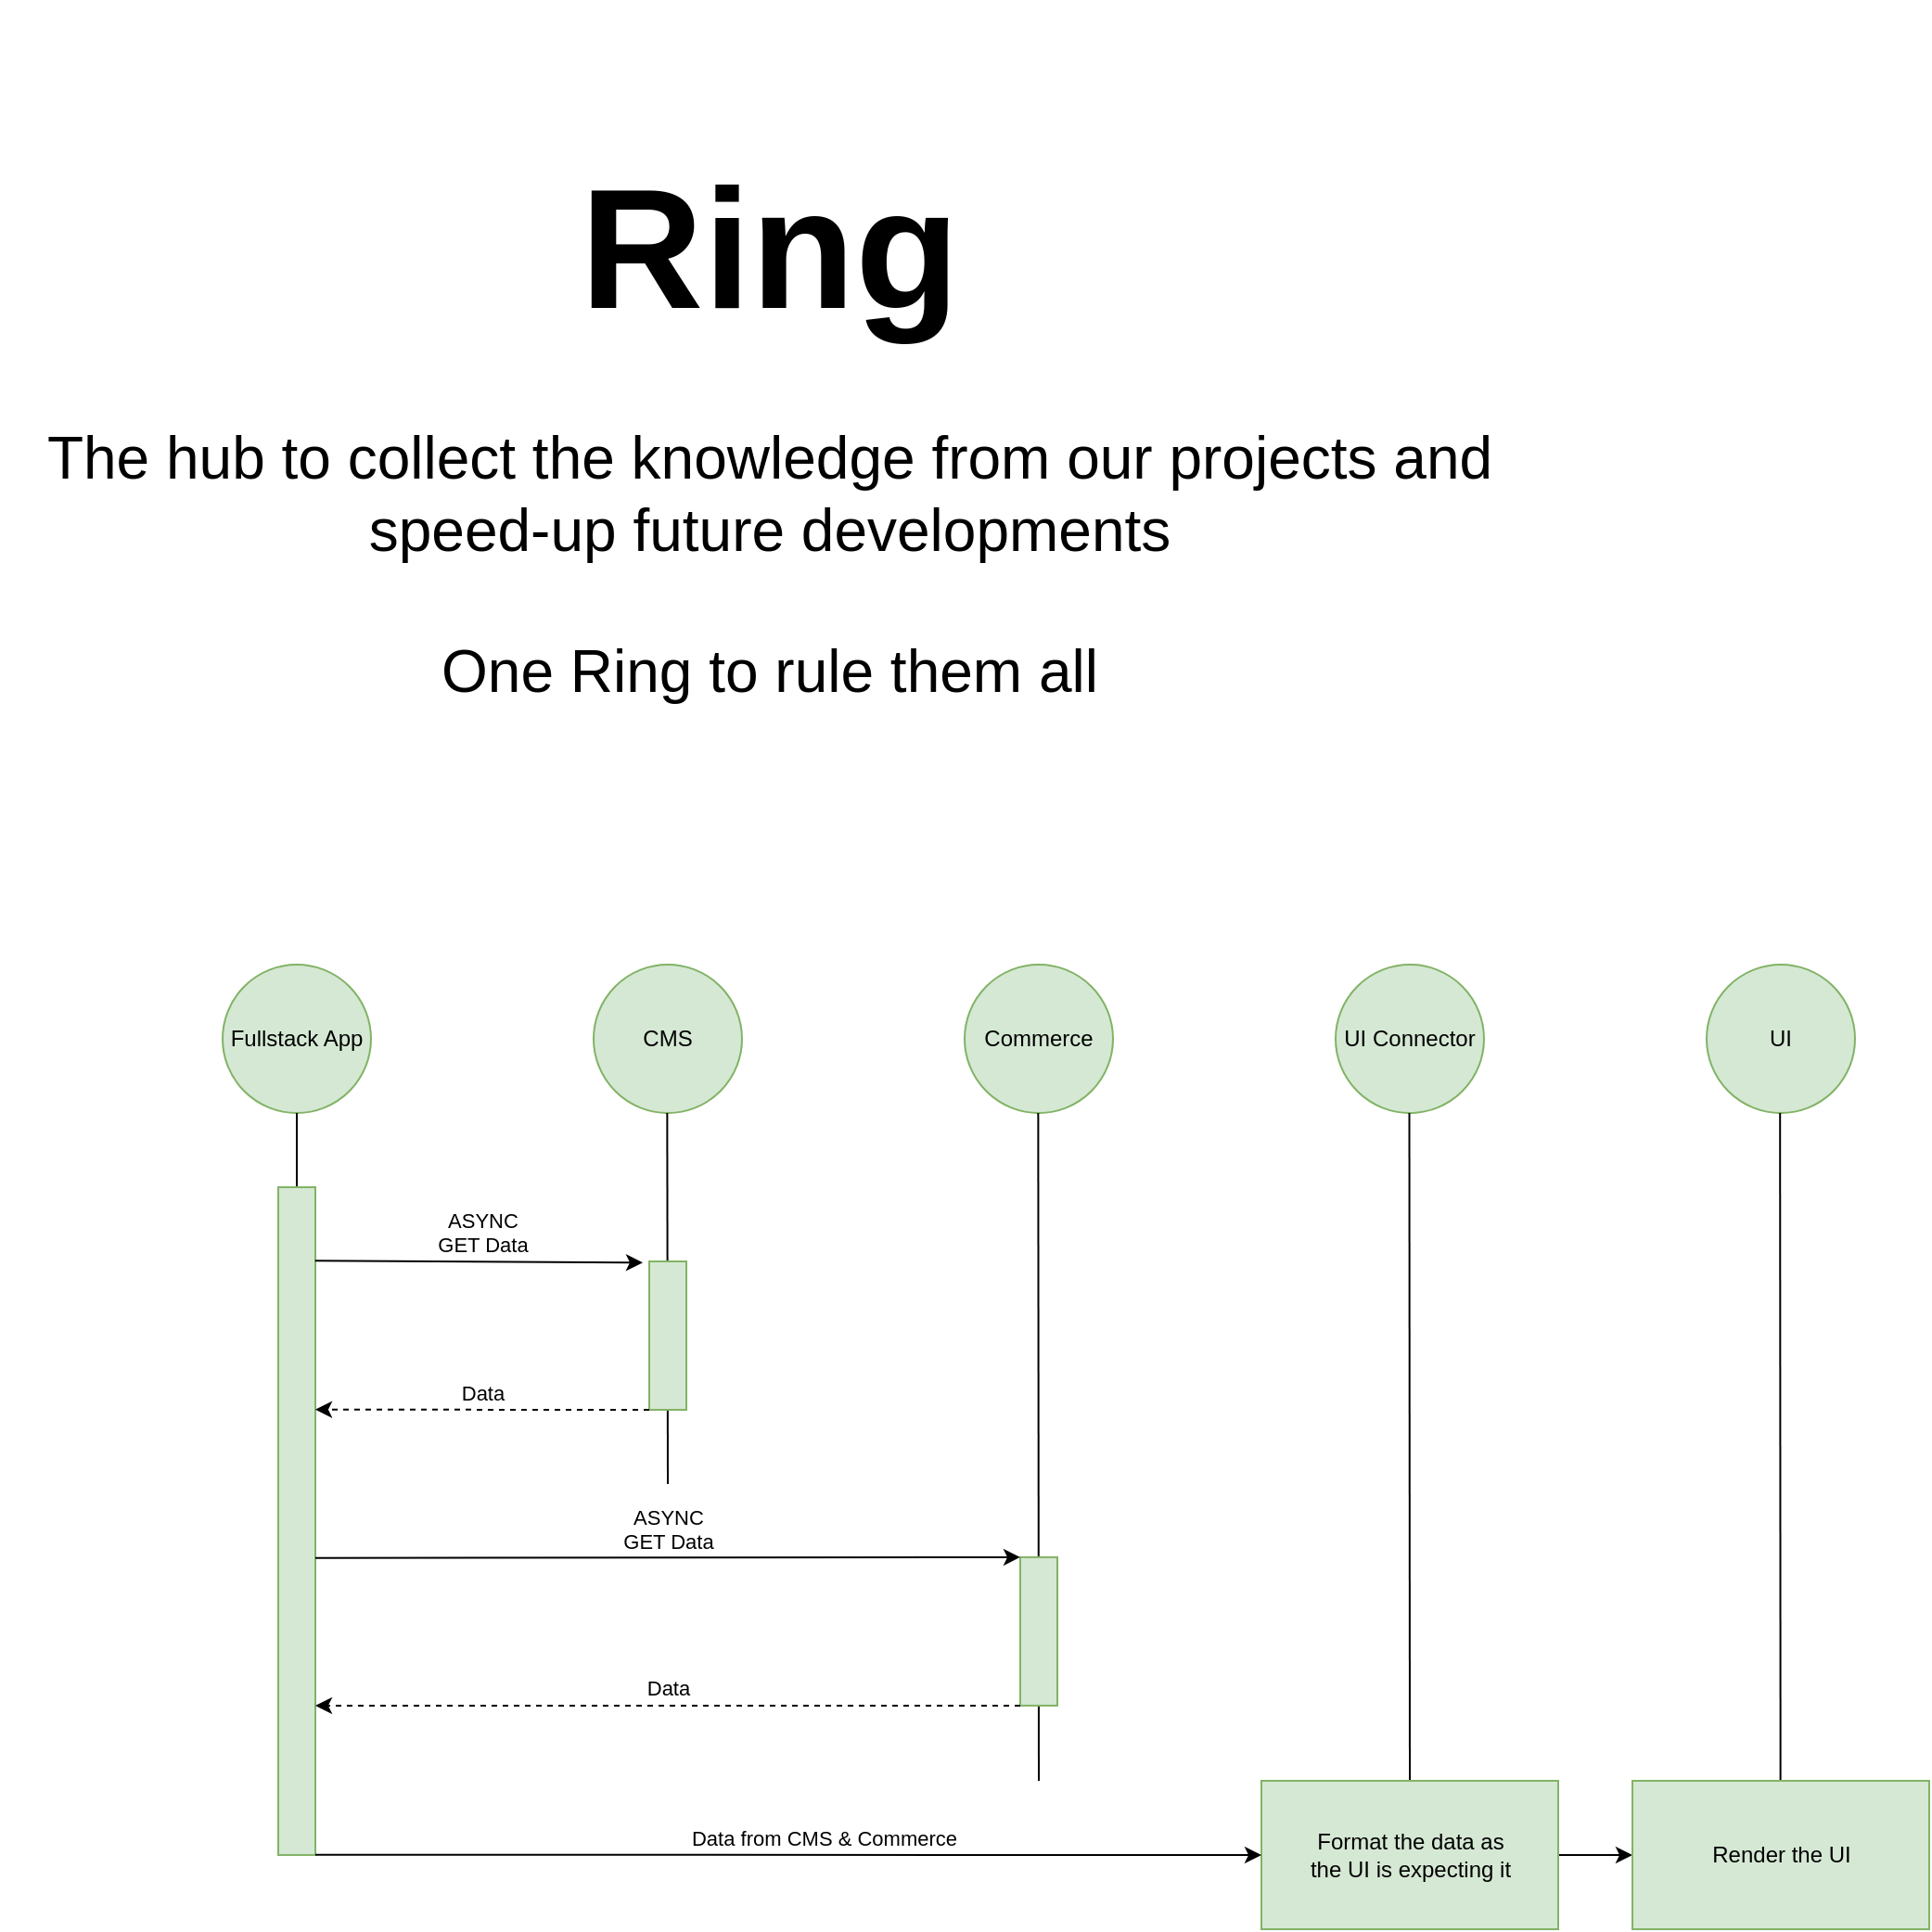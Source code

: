 <mxfile version="16.1.2" type="device" pages="3"><diagram id="fIiTouZA02VbbPkAIAQQ" name="Overview"><mxGraphModel dx="2806" dy="1205" grid="1" gridSize="10" guides="1" tooltips="1" connect="1" arrows="1" fold="1" page="1" pageScale="1" pageWidth="827" pageHeight="1169" math="0" shadow="0"><root><mxCell id="0"/><mxCell id="1" parent="0"/><mxCell id="-QHoc-Nsq_yVDMSprhSQ-43" value="&lt;b&gt;&lt;font&gt;&lt;font style=&quot;font-size: 92px&quot;&gt;Ring&lt;/font&gt;&lt;br&gt;&lt;/font&gt;&lt;/b&gt;&lt;br style=&quot;font-size: 32px&quot;&gt;The hub to collect the knowledge from our projects and speed-up future developments&lt;br style=&quot;font-size: 32px&quot;&gt;&lt;br style=&quot;font-size: 32px&quot;&gt;One Ring to rule them all" style="text;html=1;strokeColor=none;fillColor=none;align=center;verticalAlign=middle;whiteSpace=wrap;rounded=0;fontSize=32;" parent="1" vertex="1"><mxGeometry width="830" height="460" as="geometry"/></mxCell><mxCell id="abG_9Yn5DNOXOs63FbEO-12" value="Fullstack App" style="ellipse;whiteSpace=wrap;html=1;aspect=fixed;fillColor=#d5e8d4;strokeColor=#82b366;" vertex="1" parent="1"><mxGeometry x="120" y="520" width="80" height="80" as="geometry"/></mxCell><mxCell id="O-v8i3p75bP7X3bG2pLq-1" value="UI Connector" style="ellipse;whiteSpace=wrap;html=1;aspect=fixed;fillColor=#d5e8d4;strokeColor=#82b366;" vertex="1" parent="1"><mxGeometry x="720" y="520" width="80" height="80" as="geometry"/></mxCell><mxCell id="Yddetok1CfhlokOu_6Rv-1" value="CMS" style="ellipse;whiteSpace=wrap;html=1;aspect=fixed;fillColor=#d5e8d4;strokeColor=#82b366;" vertex="1" parent="1"><mxGeometry x="320" y="520" width="80" height="80" as="geometry"/></mxCell><mxCell id="Yddetok1CfhlokOu_6Rv-3" value="Commerce" style="ellipse;whiteSpace=wrap;html=1;aspect=fixed;fillColor=#d5e8d4;strokeColor=#82b366;" vertex="1" parent="1"><mxGeometry x="520" y="520" width="80" height="80" as="geometry"/></mxCell><mxCell id="Yddetok1CfhlokOu_6Rv-4" value="" style="endArrow=none;html=1;rounded=0;entryX=0.5;entryY=1;entryDx=0;entryDy=0;startArrow=none;" edge="1" parent="1" source="pOcpvyN6u-dHR6XMuDi7-1" target="abG_9Yn5DNOXOs63FbEO-12"><mxGeometry width="50" height="50" relative="1" as="geometry"><mxPoint x="160" y="920" as="sourcePoint"/><mxPoint x="940" y="580" as="targetPoint"/></mxGeometry></mxCell><mxCell id="Yddetok1CfhlokOu_6Rv-5" value="" style="endArrow=none;html=1;rounded=0;entryX=0.5;entryY=1;entryDx=0;entryDy=0;" edge="1" parent="1"><mxGeometry width="50" height="50" relative="1" as="geometry"><mxPoint x="360" y="800" as="sourcePoint"/><mxPoint x="359.67" y="600" as="targetPoint"/></mxGeometry></mxCell><mxCell id="Yddetok1CfhlokOu_6Rv-6" value="" style="endArrow=none;html=1;rounded=0;entryX=0.5;entryY=1;entryDx=0;entryDy=0;" edge="1" parent="1"><mxGeometry width="50" height="50" relative="1" as="geometry"><mxPoint x="560" y="960" as="sourcePoint"/><mxPoint x="559.67" y="600" as="targetPoint"/></mxGeometry></mxCell><mxCell id="pOcpvyN6u-dHR6XMuDi7-1" value="" style="rounded=0;html=1;align=left;verticalAlign=bottom;glass=0;labelPosition=right;verticalLabelPosition=top;fillColor=#d5e8d4;strokeColor=#82b366;" vertex="1" parent="1"><mxGeometry x="150" y="640" width="20" height="360" as="geometry"/></mxCell><mxCell id="pOcpvyN6u-dHR6XMuDi7-3" value="" style="endArrow=classic;html=1;rounded=0;entryX=-0.175;entryY=0.008;entryDx=0;entryDy=0;entryPerimeter=0;exitX=0.994;exitY=0.11;exitDx=0;exitDy=0;exitPerimeter=0;" edge="1" parent="1" source="pOcpvyN6u-dHR6XMuDi7-1" target="pOcpvyN6u-dHR6XMuDi7-4"><mxGeometry width="50" height="50" relative="1" as="geometry"><mxPoint x="180" y="681" as="sourcePoint"/><mxPoint x="320" y="681" as="targetPoint"/></mxGeometry></mxCell><mxCell id="pOcpvyN6u-dHR6XMuDi7-6" value="ASYNC&lt;br&gt;GET Data" style="edgeLabel;html=1;align=center;verticalAlign=bottom;resizable=0;points=[];labelPosition=center;verticalLabelPosition=top;" vertex="1" connectable="0" parent="pOcpvyN6u-dHR6XMuDi7-3"><mxGeometry x="0.28" y="1" relative="1" as="geometry"><mxPoint x="-23" as="offset"/></mxGeometry></mxCell><mxCell id="pOcpvyN6u-dHR6XMuDi7-4" value="" style="rounded=0;html=1;align=left;verticalAlign=bottom;glass=0;labelPosition=right;verticalLabelPosition=top;fillColor=#d5e8d4;strokeColor=#82b366;" vertex="1" parent="1"><mxGeometry x="350" y="680" width="20" height="80" as="geometry"/></mxCell><mxCell id="pOcpvyN6u-dHR6XMuDi7-5" value="Data" style="endArrow=classic;html=1;rounded=0;exitX=0;exitY=1;exitDx=0;exitDy=0;dashed=1;labelPosition=center;verticalLabelPosition=top;align=center;verticalAlign=bottom;entryX=1;entryY=0.333;entryDx=0;entryDy=0;entryPerimeter=0;" edge="1" parent="1" source="pOcpvyN6u-dHR6XMuDi7-4" target="pOcpvyN6u-dHR6XMuDi7-1"><mxGeometry width="50" height="50" relative="1" as="geometry"><mxPoint x="181.5" y="691.04" as="sourcePoint"/><mxPoint x="356.5" y="691.44" as="targetPoint"/></mxGeometry></mxCell><mxCell id="pOcpvyN6u-dHR6XMuDi7-7" value="" style="rounded=0;html=1;align=left;verticalAlign=bottom;glass=0;labelPosition=right;verticalLabelPosition=top;fillColor=#d5e8d4;strokeColor=#82b366;" vertex="1" parent="1"><mxGeometry x="550" y="839.46" width="20" height="80" as="geometry"/></mxCell><mxCell id="pOcpvyN6u-dHR6XMuDi7-8" value="" style="endArrow=classic;html=1;rounded=0;exitX=1.075;exitY=0.228;exitDx=0;exitDy=0;exitPerimeter=0;entryX=0;entryY=0;entryDx=0;entryDy=0;" edge="1" parent="1" target="pOcpvyN6u-dHR6XMuDi7-7"><mxGeometry width="50" height="50" relative="1" as="geometry"><mxPoint x="170" y="839.86" as="sourcePoint"/><mxPoint x="345" y="839.46" as="targetPoint"/></mxGeometry></mxCell><mxCell id="pOcpvyN6u-dHR6XMuDi7-9" value="ASYNC&lt;br&gt;GET Data" style="edgeLabel;html=1;align=center;verticalAlign=bottom;resizable=0;points=[];labelPosition=center;verticalLabelPosition=top;" vertex="1" connectable="0" parent="pOcpvyN6u-dHR6XMuDi7-8"><mxGeometry x="0.28" y="1" relative="1" as="geometry"><mxPoint x="-53" y="1" as="offset"/></mxGeometry></mxCell><mxCell id="pOcpvyN6u-dHR6XMuDi7-10" value="Data" style="endArrow=classic;html=1;rounded=0;exitX=0;exitY=1;exitDx=0;exitDy=0;dashed=1;labelPosition=center;verticalLabelPosition=top;align=center;verticalAlign=bottom;" edge="1" parent="1"><mxGeometry width="50" height="50" relative="1" as="geometry"><mxPoint x="550" y="919.44" as="sourcePoint"/><mxPoint x="170" y="919.46" as="targetPoint"/></mxGeometry></mxCell><mxCell id="pOcpvyN6u-dHR6XMuDi7-11" value="" style="endArrow=none;html=1;rounded=0;entryX=0.5;entryY=1;entryDx=0;entryDy=0;exitX=0.5;exitY=0;exitDx=0;exitDy=0;" edge="1" parent="1" source="pOcpvyN6u-dHR6XMuDi7-12"><mxGeometry width="50" height="50" relative="1" as="geometry"><mxPoint x="760.08" y="920" as="sourcePoint"/><mxPoint x="759.75" y="600" as="targetPoint"/></mxGeometry></mxCell><mxCell id="pOcpvyN6u-dHR6XMuDi7-18" value="" style="edgeStyle=orthogonalEdgeStyle;rounded=0;orthogonalLoop=1;jettySize=auto;html=1;" edge="1" parent="1" source="pOcpvyN6u-dHR6XMuDi7-12" target="pOcpvyN6u-dHR6XMuDi7-17"><mxGeometry relative="1" as="geometry"/></mxCell><mxCell id="pOcpvyN6u-dHR6XMuDi7-12" value="Format the data as&lt;br&gt;the UI is expecting it" style="rounded=0;html=1;align=center;verticalAlign=middle;glass=0;labelPosition=center;verticalLabelPosition=middle;fillColor=#d5e8d4;strokeColor=#82b366;" vertex="1" parent="1"><mxGeometry x="680" y="960" width="160" height="80" as="geometry"/></mxCell><mxCell id="pOcpvyN6u-dHR6XMuDi7-13" value="" style="endArrow=classic;html=1;rounded=0;exitX=1.075;exitY=0.228;exitDx=0;exitDy=0;exitPerimeter=0;entryX=0;entryY=0.5;entryDx=0;entryDy=0;" edge="1" parent="1" target="pOcpvyN6u-dHR6XMuDi7-12"><mxGeometry width="50" height="50" relative="1" as="geometry"><mxPoint x="170" y="999.84" as="sourcePoint"/><mxPoint x="550" y="999.44" as="targetPoint"/></mxGeometry></mxCell><mxCell id="pOcpvyN6u-dHR6XMuDi7-14" value="Data from CMS &amp;amp; Commerce" style="edgeLabel;html=1;align=center;verticalAlign=bottom;resizable=0;points=[];labelPosition=center;verticalLabelPosition=top;" vertex="1" connectable="0" parent="pOcpvyN6u-dHR6XMuDi7-13"><mxGeometry x="0.28" y="1" relative="1" as="geometry"><mxPoint x="-53" y="1" as="offset"/></mxGeometry></mxCell><mxCell id="pOcpvyN6u-dHR6XMuDi7-15" value="UI" style="ellipse;whiteSpace=wrap;html=1;aspect=fixed;fillColor=#d5e8d4;strokeColor=#82b366;" vertex="1" parent="1"><mxGeometry x="920" y="520" width="80" height="80" as="geometry"/></mxCell><mxCell id="pOcpvyN6u-dHR6XMuDi7-16" value="" style="endArrow=none;html=1;rounded=0;entryX=0.5;entryY=1;entryDx=0;entryDy=0;exitX=0.5;exitY=0;exitDx=0;exitDy=0;" edge="1" parent="1"><mxGeometry width="50" height="50" relative="1" as="geometry"><mxPoint x="959.83" y="960" as="sourcePoint"/><mxPoint x="959.58" y="600" as="targetPoint"/></mxGeometry></mxCell><mxCell id="pOcpvyN6u-dHR6XMuDi7-17" value="Render the UI" style="rounded=0;html=1;align=center;verticalAlign=middle;glass=0;labelPosition=center;verticalLabelPosition=middle;fillColor=#d5e8d4;strokeColor=#82b366;" vertex="1" parent="1"><mxGeometry x="880" y="960" width="160" height="80" as="geometry"/></mxCell></root></mxGraphModel></diagram><diagram name="Detailed Architecture" id="LMMUinDfTB6qwT-JX-C8"><mxGraphModel dx="9820" dy="4217" grid="1" gridSize="10" guides="1" tooltips="1" connect="1" arrows="1" fold="1" page="1" pageScale="1" pageWidth="827" pageHeight="1169" math="0" shadow="0"><root><mxCell id="OX2PZ6XLS6k163-vNKgk-0"/><mxCell id="OX2PZ6XLS6k163-vNKgk-1" parent="OX2PZ6XLS6k163-vNKgk-0"/><mxCell id="aLBtTtnWLq44aoJaGZx0-0" value="App" style="rounded=0;whiteSpace=wrap;html=1;verticalAlign=top;fontSize=96;" vertex="1" parent="OX2PZ6XLS6k163-vNKgk-1"><mxGeometry y="320" width="800" height="2640" as="geometry"/></mxCell><mxCell id="cOuTFgkGJgG9HF9qABZP-90" value="UI" style="rounded=0;whiteSpace=wrap;html=1;verticalAlign=top;fontSize=96;" vertex="1" parent="OX2PZ6XLS6k163-vNKgk-1"><mxGeometry x="2720" y="1600" width="2400" height="1360" as="geometry"/></mxCell><mxCell id="cOuTFgkGJgG9HF9qABZP-18" value="Data Connectors" style="rounded=0;whiteSpace=wrap;html=1;verticalAlign=top;fontSize=96;" vertex="1" parent="OX2PZ6XLS6k163-vNKgk-1"><mxGeometry x="1000" y="320" width="1440" height="1160" as="geometry"/></mxCell><mxCell id="OX2PZ6XLS6k163-vNKgk-2" value="@ring/ui-preset" style="rounded=0;whiteSpace=wrap;html=1;verticalAlign=bottom;labelPosition=center;verticalLabelPosition=top;align=center;fontSize=64;" vertex="1" parent="OX2PZ6XLS6k163-vNKgk-1"><mxGeometry x="4280" y="2680" width="560" height="160" as="geometry"/></mxCell><mxCell id="OX2PZ6XLS6k163-vNKgk-9" value="@ring/app" style="rounded=0;whiteSpace=wrap;html=1;verticalAlign=bottom;fontSize=64;labelPosition=center;verticalLabelPosition=top;align=center;" vertex="1" parent="OX2PZ6XLS6k163-vNKgk-1"><mxGeometry x="80" y="535" width="640" height="2095" as="geometry"/></mxCell><mxCell id="OX2PZ6XLS6k163-vNKgk-12" style="edgeStyle=orthogonalEdgeStyle;rounded=0;orthogonalLoop=1;jettySize=auto;html=1;exitX=0.5;exitY=1;exitDx=0;exitDy=0;entryX=0.5;entryY=0;entryDx=0;entryDy=0;" edge="1" parent="OX2PZ6XLS6k163-vNKgk-1" source="OX2PZ6XLS6k163-vNKgk-13" target="OX2PZ6XLS6k163-vNKgk-14"><mxGeometry relative="1" as="geometry"/></mxCell><mxCell id="aLBtTtnWLq44aoJaGZx0-1" value="Page with sections&lt;br&gt;CMS + Commerce&lt;br&gt;data" style="edgeLabel;html=1;align=center;verticalAlign=middle;resizable=0;points=[];fontSize=32;" vertex="1" connectable="0" parent="OX2PZ6XLS6k163-vNKgk-12"><mxGeometry x="0.056" y="-3" relative="1" as="geometry"><mxPoint as="offset"/></mxGeometry></mxCell><mxCell id="OX2PZ6XLS6k163-vNKgk-13" value="getStaticProps&lt;br&gt;getServerSideProps" style="rounded=0;whiteSpace=wrap;html=1;labelPosition=center;verticalLabelPosition=middle;align=center;verticalAlign=top;" vertex="1" parent="OX2PZ6XLS6k163-vNKgk-1"><mxGeometry x="140" y="655" width="510" height="370" as="geometry"/></mxCell><mxCell id="OX2PZ6XLS6k163-vNKgk-14" value="render" style="rounded=0;whiteSpace=wrap;html=1;" vertex="1" parent="OX2PZ6XLS6k163-vNKgk-1"><mxGeometry x="140" y="2077.5" width="510" height="270" as="geometry"/></mxCell><mxCell id="OX2PZ6XLS6k163-vNKgk-35" style="edgeStyle=orthogonalEdgeStyle;rounded=0;orthogonalLoop=1;jettySize=auto;html=1;exitX=0;exitY=0.5;exitDx=0;exitDy=0;entryX=1;entryY=0.5;entryDx=0;entryDy=0;" edge="1" parent="OX2PZ6XLS6k163-vNKgk-1" source="OX2PZ6XLS6k163-vNKgk-36" target="OX2PZ6XLS6k163-vNKgk-2"><mxGeometry relative="1" as="geometry"/></mxCell><mxCell id="OX2PZ6XLS6k163-vNKgk-36" value="Figma" style="rounded=0;whiteSpace=wrap;html=1;" vertex="1" parent="OX2PZ6XLS6k163-vNKgk-1"><mxGeometry x="4922" y="2730" width="120" height="60" as="geometry"/></mxCell><mxCell id="cOuTFgkGJgG9HF9qABZP-55" style="edgeStyle=orthogonalEdgeStyle;rounded=0;orthogonalLoop=1;jettySize=auto;html=1;exitX=1;exitY=0.25;exitDx=0;exitDy=0;entryX=0;entryY=0.25;entryDx=0;entryDy=0;fontSize=32;startArrow=none;startFill=0;" edge="1" parent="OX2PZ6XLS6k163-vNKgk-1" source="OX2PZ6XLS6k163-vNKgk-37" target="cOuTFgkGJgG9HF9qABZP-53"><mxGeometry relative="1" as="geometry"/></mxCell><mxCell id="cOuTFgkGJgG9HF9qABZP-56" style="edgeStyle=orthogonalEdgeStyle;rounded=0;orthogonalLoop=1;jettySize=auto;html=1;exitX=0;exitY=0.75;exitDx=0;exitDy=0;entryX=1;entryY=0.75;entryDx=0;entryDy=0;fontSize=32;startArrow=none;startFill=0;dashed=1;" edge="1" parent="OX2PZ6XLS6k163-vNKgk-1" source="OX2PZ6XLS6k163-vNKgk-37" target="cOuTFgkGJgG9HF9qABZP-52"><mxGeometry relative="1" as="geometry"/></mxCell><mxCell id="OX2PZ6XLS6k163-vNKgk-37" value="@ring/commerce" style="rounded=0;whiteSpace=wrap;html=1;verticalAlign=bottom;fontSize=64;labelPosition=center;verticalLabelPosition=top;align=center;" vertex="1" parent="OX2PZ6XLS6k163-vNKgk-1"><mxGeometry x="1470" y="1025" width="490" height="360" as="geometry"/></mxCell><mxCell id="OX2PZ6XLS6k163-vNKgk-50" value="create preset" style="rounded=0;whiteSpace=wrap;html=1;" vertex="1" parent="OX2PZ6XLS6k163-vNKgk-1"><mxGeometry x="4500" y="2725" width="120" height="60" as="geometry"/></mxCell><mxCell id="cOuTFgkGJgG9HF9qABZP-87" style="edgeStyle=orthogonalEdgeStyle;rounded=0;orthogonalLoop=1;jettySize=auto;html=1;exitX=1;exitY=0.5;exitDx=0;exitDy=0;entryX=0;entryY=0.25;entryDx=0;entryDy=0;fontSize=32;startArrow=none;startFill=0;" edge="1" parent="OX2PZ6XLS6k163-vNKgk-1" source="OX2PZ6XLS6k163-vNKgk-58" target="cOuTFgkGJgG9HF9qABZP-82"><mxGeometry relative="1" as="geometry"><Array as="points"><mxPoint x="840" y="735"/><mxPoint x="840" y="665"/></Array></mxGeometry></mxCell><mxCell id="OX2PZ6XLS6k163-vNKgk-58" value="GET CMS Data" style="rounded=0;whiteSpace=wrap;html=1;" vertex="1" parent="OX2PZ6XLS6k163-vNKgk-1"><mxGeometry x="330" y="705" width="120" height="60" as="geometry"/></mxCell><mxCell id="1cRuZlXbHJAYiJr0D5YZ-3" value="Page with Sections" style="rounded=0;whiteSpace=wrap;html=1;" vertex="1" parent="OX2PZ6XLS6k163-vNKgk-1"><mxGeometry x="332" y="785" width="120" height="60" as="geometry"/></mxCell><mxCell id="1cRuZlXbHJAYiJr0D5YZ-6" value="Attach Commerce Data to Sections" style="rounded=0;whiteSpace=wrap;html=1;" vertex="1" parent="OX2PZ6XLS6k163-vNKgk-1"><mxGeometry x="330" y="945" width="120" height="60" as="geometry"/></mxCell><mxCell id="cOuTFgkGJgG9HF9qABZP-15" style="edgeStyle=orthogonalEdgeStyle;rounded=0;orthogonalLoop=1;jettySize=auto;html=1;exitX=1;exitY=0.5;exitDx=0;exitDy=0;startArrow=none;startFill=0;entryX=0;entryY=0.25;entryDx=0;entryDy=0;" edge="1" parent="OX2PZ6XLS6k163-vNKgk-1" source="cOuTFgkGJgG9HF9qABZP-14" target="cOuTFgkGJgG9HF9qABZP-52"><mxGeometry relative="1" as="geometry"><mxPoint x="1000" y="1020" as="targetPoint"/><Array as="points"><mxPoint x="880" y="895"/><mxPoint x="880" y="1150"/><mxPoint x="1080" y="1150"/></Array></mxGeometry></mxCell><mxCell id="cOuTFgkGJgG9HF9qABZP-14" value="GET Commerce Data" style="rounded=0;whiteSpace=wrap;html=1;" vertex="1" parent="OX2PZ6XLS6k163-vNKgk-1"><mxGeometry x="332" y="865" width="120" height="60" as="geometry"/></mxCell><mxCell id="cOuTFgkGJgG9HF9qABZP-19" value="Data" style="rounded=0;whiteSpace=wrap;html=1;verticalAlign=top;fontSize=96;" vertex="1" parent="OX2PZ6XLS6k163-vNKgk-1"><mxGeometry x="2720" y="320" width="1440" height="1160" as="geometry"/></mxCell><mxCell id="cOuTFgkGJgG9HF9qABZP-86" style="edgeStyle=orthogonalEdgeStyle;rounded=0;orthogonalLoop=1;jettySize=auto;html=1;exitX=0;exitY=0.75;exitDx=0;exitDy=0;entryX=1;entryY=0.75;entryDx=0;entryDy=0;dashed=1;fontSize=32;startArrow=none;startFill=0;" edge="1" parent="OX2PZ6XLS6k163-vNKgk-1" source="cOuTFgkGJgG9HF9qABZP-20" target="cOuTFgkGJgG9HF9qABZP-84"><mxGeometry relative="1" as="geometry"/></mxCell><mxCell id="cOuTFgkGJgG9HF9qABZP-20" value="cms" style="rounded=0;whiteSpace=wrap;html=1;verticalAlign=bottom;fontSize=64;labelPosition=center;verticalLabelPosition=top;align=center;" vertex="1" parent="OX2PZ6XLS6k163-vNKgk-1"><mxGeometry x="2960" y="565" width="960" height="330" as="geometry"/></mxCell><mxCell id="cOuTFgkGJgG9HF9qABZP-21" value="sections" style="rounded=0;whiteSpace=wrap;html=1;verticalAlign=top;" vertex="1" parent="OX2PZ6XLS6k163-vNKgk-1"><mxGeometry x="3610" y="585" width="280" height="290" as="geometry"/></mxCell><mxCell id="cOuTFgkGJgG9HF9qABZP-22" value="pages" style="rounded=0;whiteSpace=wrap;html=1;verticalAlign=top;" vertex="1" parent="OX2PZ6XLS6k163-vNKgk-1"><mxGeometry x="2990" y="585" width="280" height="290" as="geometry"/></mxCell><mxCell id="cOuTFgkGJgG9HF9qABZP-23" style="edgeStyle=orthogonalEdgeStyle;rounded=0;jumpStyle=arc;orthogonalLoop=1;jettySize=auto;html=1;exitX=1;exitY=0.5;exitDx=0;exitDy=0;startArrow=none;startFill=0;" edge="1" parent="OX2PZ6XLS6k163-vNKgk-1" source="cOuTFgkGJgG9HF9qABZP-26" target="cOuTFgkGJgG9HF9qABZP-28"><mxGeometry relative="1" as="geometry"><Array as="points"><mxPoint x="3440" y="655"/><mxPoint x="3440" y="735"/></Array></mxGeometry></mxCell><mxCell id="cOuTFgkGJgG9HF9qABZP-24" style="edgeStyle=orthogonalEdgeStyle;rounded=0;jumpStyle=arc;orthogonalLoop=1;jettySize=auto;html=1;exitX=1;exitY=0.5;exitDx=0;exitDy=0;entryX=0;entryY=0.5;entryDx=0;entryDy=0;startArrow=none;startFill=0;" edge="1" parent="OX2PZ6XLS6k163-vNKgk-1" source="cOuTFgkGJgG9HF9qABZP-26" target="cOuTFgkGJgG9HF9qABZP-27"><mxGeometry relative="1" as="geometry"/></mxCell><mxCell id="cOuTFgkGJgG9HF9qABZP-25" style="edgeStyle=orthogonalEdgeStyle;rounded=0;jumpStyle=arc;orthogonalLoop=1;jettySize=auto;html=1;exitX=1;exitY=0.5;exitDx=0;exitDy=0;entryX=0;entryY=0.5;entryDx=0;entryDy=0;startArrow=none;startFill=0;" edge="1" parent="OX2PZ6XLS6k163-vNKgk-1" source="cOuTFgkGJgG9HF9qABZP-26" target="cOuTFgkGJgG9HF9qABZP-29"><mxGeometry relative="1" as="geometry"/></mxCell><mxCell id="cOuTFgkGJgG9HF9qABZP-26" value="ContentPage" style="rounded=0;whiteSpace=wrap;html=1;" vertex="1" parent="OX2PZ6XLS6k163-vNKgk-1"><mxGeometry x="3070" y="625" width="120" height="60" as="geometry"/></mxCell><mxCell id="cOuTFgkGJgG9HF9qABZP-27" value="Header" style="rounded=0;whiteSpace=wrap;html=1;" vertex="1" parent="OX2PZ6XLS6k163-vNKgk-1"><mxGeometry x="3690" y="625" width="120" height="60" as="geometry"/></mxCell><mxCell id="cOuTFgkGJgG9HF9qABZP-28" value="Hero" style="rounded=0;whiteSpace=wrap;html=1;" vertex="1" parent="OX2PZ6XLS6k163-vNKgk-1"><mxGeometry x="3690" y="705" width="120" height="60" as="geometry"/></mxCell><mxCell id="cOuTFgkGJgG9HF9qABZP-29" value="ProductDetail" style="rounded=0;whiteSpace=wrap;html=1;" vertex="1" parent="OX2PZ6XLS6k163-vNKgk-1"><mxGeometry x="3690" y="785" width="120" height="60" as="geometry"/></mxCell><mxCell id="cOuTFgkGJgG9HF9qABZP-45" style="edgeStyle=orthogonalEdgeStyle;rounded=0;orthogonalLoop=1;jettySize=auto;html=1;exitX=0;exitY=0.75;exitDx=0;exitDy=0;entryX=1;entryY=0.75;entryDx=0;entryDy=0;fontSize=96;startArrow=none;startFill=0;dashed=1;" edge="1" parent="OX2PZ6XLS6k163-vNKgk-1" source="cOuTFgkGJgG9HF9qABZP-30" target="cOuTFgkGJgG9HF9qABZP-53"><mxGeometry relative="1" as="geometry"/></mxCell><mxCell id="cOuTFgkGJgG9HF9qABZP-30" value="commerce" style="rounded=0;whiteSpace=wrap;html=1;verticalAlign=bottom;fontSize=64;labelPosition=center;verticalLabelPosition=top;align=center;" vertex="1" parent="OX2PZ6XLS6k163-vNKgk-1"><mxGeometry x="2960" y="1025" width="960" height="360" as="geometry"/></mxCell><mxCell id="cOuTFgkGJgG9HF9qABZP-31" value="Orders" style="rounded=0;whiteSpace=wrap;html=1;" vertex="1" parent="OX2PZ6XLS6k163-vNKgk-1"><mxGeometry x="2990" y="1065" width="120" height="60" as="geometry"/></mxCell><mxCell id="cOuTFgkGJgG9HF9qABZP-32" value="Subscriptions" style="rounded=0;whiteSpace=wrap;html=1;" vertex="1" parent="OX2PZ6XLS6k163-vNKgk-1"><mxGeometry x="3150" y="1065" width="120" height="60" as="geometry"/></mxCell><mxCell id="cOuTFgkGJgG9HF9qABZP-33" value="Customers" style="rounded=0;whiteSpace=wrap;html=1;" vertex="1" parent="OX2PZ6XLS6k163-vNKgk-1"><mxGeometry x="3310" y="1065" width="120" height="60" as="geometry"/></mxCell><mxCell id="cOuTFgkGJgG9HF9qABZP-34" value="Products" style="rounded=0;whiteSpace=wrap;html=1;" vertex="1" parent="OX2PZ6XLS6k163-vNKgk-1"><mxGeometry x="3470" y="1065" width="120" height="60" as="geometry"/></mxCell><mxCell id="cOuTFgkGJgG9HF9qABZP-35" value="Categories" style="rounded=0;whiteSpace=wrap;html=1;" vertex="1" parent="OX2PZ6XLS6k163-vNKgk-1"><mxGeometry x="3470" y="1145" width="120" height="60" as="geometry"/></mxCell><mxCell id="cOuTFgkGJgG9HF9qABZP-36" value="Gift Cards" style="rounded=0;whiteSpace=wrap;html=1;" vertex="1" parent="OX2PZ6XLS6k163-vNKgk-1"><mxGeometry x="3470" y="1305" width="120" height="60" as="geometry"/></mxCell><mxCell id="cOuTFgkGJgG9HF9qABZP-37" value="Attributes" style="rounded=0;whiteSpace=wrap;html=1;" vertex="1" parent="OX2PZ6XLS6k163-vNKgk-1"><mxGeometry x="3470" y="1225" width="120" height="60" as="geometry"/></mxCell><mxCell id="cOuTFgkGJgG9HF9qABZP-38" value="Draft Orders" style="rounded=0;whiteSpace=wrap;html=1;" vertex="1" parent="OX2PZ6XLS6k163-vNKgk-1"><mxGeometry x="2990" y="1145" width="120" height="60" as="geometry"/></mxCell><mxCell id="cOuTFgkGJgG9HF9qABZP-39" value="Carts" style="rounded=0;whiteSpace=wrap;html=1;" vertex="1" parent="OX2PZ6XLS6k163-vNKgk-1"><mxGeometry x="2990" y="1225" width="120" height="60" as="geometry"/></mxCell><mxCell id="cOuTFgkGJgG9HF9qABZP-40" value="Coupons" style="rounded=0;whiteSpace=wrap;html=1;" vertex="1" parent="OX2PZ6XLS6k163-vNKgk-1"><mxGeometry x="3630" y="1065" width="120" height="60" as="geometry"/></mxCell><mxCell id="cOuTFgkGJgG9HF9qABZP-41" value="Promotions" style="rounded=0;whiteSpace=wrap;html=1;" vertex="1" parent="OX2PZ6XLS6k163-vNKgk-1"><mxGeometry x="3630" y="1145" width="120" height="60" as="geometry"/></mxCell><mxCell id="cOuTFgkGJgG9HF9qABZP-44" style="edgeStyle=orthogonalEdgeStyle;rounded=0;orthogonalLoop=1;jettySize=auto;html=1;exitX=1;exitY=0.25;exitDx=0;exitDy=0;entryX=0;entryY=0.25;entryDx=0;entryDy=0;fontSize=96;startArrow=none;startFill=0;" edge="1" parent="OX2PZ6XLS6k163-vNKgk-1" source="cOuTFgkGJgG9HF9qABZP-53" target="cOuTFgkGJgG9HF9qABZP-30"><mxGeometry relative="1" as="geometry"/></mxCell><mxCell id="cOuTFgkGJgG9HF9qABZP-51" value="CRUD Operations" style="text;html=1;strokeColor=none;fillColor=none;align=center;verticalAlign=middle;whiteSpace=wrap;rounded=0;fontSize=32;" vertex="1" parent="OX2PZ6XLS6k163-vNKgk-1"><mxGeometry x="1690" y="1175" width="60" height="30" as="geometry"/></mxCell><mxCell id="cOuTFgkGJgG9HF9qABZP-54" style="edgeStyle=orthogonalEdgeStyle;rounded=0;orthogonalLoop=1;jettySize=auto;html=1;exitX=1;exitY=0.25;exitDx=0;exitDy=0;entryX=0;entryY=0.25;entryDx=0;entryDy=0;fontSize=32;startArrow=none;startFill=0;" edge="1" parent="OX2PZ6XLS6k163-vNKgk-1" source="cOuTFgkGJgG9HF9qABZP-52" target="OX2PZ6XLS6k163-vNKgk-37"><mxGeometry relative="1" as="geometry"/></mxCell><mxCell id="cOuTFgkGJgG9HF9qABZP-52" value="Same Input/Output&lt;br&gt;for @ring/App" style="rounded=0;whiteSpace=wrap;html=1;fontSize=32;" vertex="1" parent="OX2PZ6XLS6k163-vNKgk-1"><mxGeometry x="1080" y="1105" width="260" height="200" as="geometry"/></mxCell><mxCell id="cOuTFgkGJgG9HF9qABZP-57" style="edgeStyle=orthogonalEdgeStyle;rounded=0;orthogonalLoop=1;jettySize=auto;html=1;exitX=0;exitY=0.75;exitDx=0;exitDy=0;entryX=1;entryY=0.75;entryDx=0;entryDy=0;dashed=1;fontSize=32;startArrow=none;startFill=0;" edge="1" parent="OX2PZ6XLS6k163-vNKgk-1" source="cOuTFgkGJgG9HF9qABZP-53" target="OX2PZ6XLS6k163-vNKgk-37"><mxGeometry relative="1" as="geometry"/></mxCell><mxCell id="cOuTFgkGJgG9HF9qABZP-53" value="Specific Input/Output&lt;br&gt;for each commerce Platform" style="rounded=0;whiteSpace=wrap;html=1;fontSize=32;" vertex="1" parent="OX2PZ6XLS6k163-vNKgk-1"><mxGeometry x="2100" y="1105" width="260" height="200" as="geometry"/></mxCell><mxCell id="cOuTFgkGJgG9HF9qABZP-16" style="edgeStyle=orthogonalEdgeStyle;rounded=0;orthogonalLoop=1;jettySize=auto;html=1;exitX=0;exitY=0.75;exitDx=0;exitDy=0;entryX=1;entryY=0.5;entryDx=0;entryDy=0;startArrow=none;startFill=0;dashed=1;" edge="1" parent="OX2PZ6XLS6k163-vNKgk-1" source="cOuTFgkGJgG9HF9qABZP-52" target="1cRuZlXbHJAYiJr0D5YZ-6"><mxGeometry relative="1" as="geometry"><Array as="points"><mxPoint x="1080" y="1250"/><mxPoint x="840" y="1250"/><mxPoint x="840" y="975"/></Array></mxGeometry></mxCell><mxCell id="cOuTFgkGJgG9HF9qABZP-58" value="UI Connectors" style="rounded=0;whiteSpace=wrap;html=1;verticalAlign=top;fontSize=96;" vertex="1" parent="OX2PZ6XLS6k163-vNKgk-1"><mxGeometry x="1000" y="1600" width="1440" height="1360" as="geometry"/></mxCell><mxCell id="cOuTFgkGJgG9HF9qABZP-59" value="@ring/cms" style="rounded=0;whiteSpace=wrap;html=1;verticalAlign=bottom;fontSize=64;labelPosition=center;verticalLabelPosition=top;align=center;" vertex="1" parent="OX2PZ6XLS6k163-vNKgk-1"><mxGeometry x="1365" y="1840" width="700" height="745" as="geometry"/></mxCell><mxCell id="cOuTFgkGJgG9HF9qABZP-61" value="pages" style="rounded=0;whiteSpace=wrap;html=1;verticalAlign=top;" vertex="1" parent="OX2PZ6XLS6k163-vNKgk-1"><mxGeometry x="1580" y="1895" width="280" height="265" as="geometry"/></mxCell><mxCell id="cOuTFgkGJgG9HF9qABZP-65" value="ContentPage" style="rounded=0;whiteSpace=wrap;html=1;" vertex="1" parent="OX2PZ6XLS6k163-vNKgk-1"><mxGeometry x="1660" y="1930" width="120" height="60" as="geometry"/></mxCell><mxCell id="cOuTFgkGJgG9HF9qABZP-77" style="edgeStyle=orthogonalEdgeStyle;rounded=0;orthogonalLoop=1;jettySize=auto;html=1;exitX=1;exitY=0.25;exitDx=0;exitDy=0;entryX=0;entryY=0.25;entryDx=0;entryDy=0;fontSize=32;startArrow=none;startFill=0;" edge="1" parent="OX2PZ6XLS6k163-vNKgk-1" source="cOuTFgkGJgG9HF9qABZP-79" target="cOuTFgkGJgG9HF9qABZP-84"><mxGeometry relative="1" as="geometry"/></mxCell><mxCell id="cOuTFgkGJgG9HF9qABZP-78" style="edgeStyle=orthogonalEdgeStyle;rounded=0;orthogonalLoop=1;jettySize=auto;html=1;exitX=0;exitY=0.75;exitDx=0;exitDy=0;entryX=1;entryY=0.75;entryDx=0;entryDy=0;fontSize=32;startArrow=none;startFill=0;dashed=1;" edge="1" parent="OX2PZ6XLS6k163-vNKgk-1" source="cOuTFgkGJgG9HF9qABZP-79" target="cOuTFgkGJgG9HF9qABZP-82"><mxGeometry relative="1" as="geometry"/></mxCell><mxCell id="cOuTFgkGJgG9HF9qABZP-79" value="@ring/cms" style="rounded=0;whiteSpace=wrap;html=1;verticalAlign=bottom;fontSize=64;labelPosition=center;verticalLabelPosition=top;align=center;" vertex="1" parent="OX2PZ6XLS6k163-vNKgk-1"><mxGeometry x="1470" y="535" width="490" height="360" as="geometry"/></mxCell><mxCell id="cOuTFgkGJgG9HF9qABZP-80" value="READ Operations" style="text;html=1;strokeColor=none;fillColor=none;align=center;verticalAlign=middle;whiteSpace=wrap;rounded=0;fontSize=32;" vertex="1" parent="OX2PZ6XLS6k163-vNKgk-1"><mxGeometry x="1690" y="685" width="60" height="30" as="geometry"/></mxCell><mxCell id="cOuTFgkGJgG9HF9qABZP-81" style="edgeStyle=orthogonalEdgeStyle;rounded=0;orthogonalLoop=1;jettySize=auto;html=1;exitX=1;exitY=0.25;exitDx=0;exitDy=0;entryX=0;entryY=0.25;entryDx=0;entryDy=0;fontSize=32;startArrow=none;startFill=0;" edge="1" parent="OX2PZ6XLS6k163-vNKgk-1" source="cOuTFgkGJgG9HF9qABZP-82" target="cOuTFgkGJgG9HF9qABZP-79"><mxGeometry relative="1" as="geometry"/></mxCell><mxCell id="cOuTFgkGJgG9HF9qABZP-88" style="edgeStyle=orthogonalEdgeStyle;rounded=0;orthogonalLoop=1;jettySize=auto;html=1;exitX=0;exitY=0.75;exitDx=0;exitDy=0;entryX=1;entryY=0.5;entryDx=0;entryDy=0;dashed=1;fontSize=32;startArrow=none;startFill=0;" edge="1" parent="OX2PZ6XLS6k163-vNKgk-1" source="cOuTFgkGJgG9HF9qABZP-82" target="1cRuZlXbHJAYiJr0D5YZ-3"><mxGeometry relative="1" as="geometry"><Array as="points"><mxPoint x="880" y="765"/><mxPoint x="880" y="815"/></Array></mxGeometry></mxCell><mxCell id="cOuTFgkGJgG9HF9qABZP-82" value="Same Input/Output&lt;br&gt;for @ring/App" style="rounded=0;whiteSpace=wrap;html=1;fontSize=32;" vertex="1" parent="OX2PZ6XLS6k163-vNKgk-1"><mxGeometry x="1080" y="615" width="260" height="200" as="geometry"/></mxCell><mxCell id="cOuTFgkGJgG9HF9qABZP-83" style="edgeStyle=orthogonalEdgeStyle;rounded=0;orthogonalLoop=1;jettySize=auto;html=1;exitX=0;exitY=0.75;exitDx=0;exitDy=0;entryX=1;entryY=0.75;entryDx=0;entryDy=0;dashed=1;fontSize=32;startArrow=none;startFill=0;" edge="1" parent="OX2PZ6XLS6k163-vNKgk-1" source="cOuTFgkGJgG9HF9qABZP-84" target="cOuTFgkGJgG9HF9qABZP-79"><mxGeometry relative="1" as="geometry"/></mxCell><mxCell id="cOuTFgkGJgG9HF9qABZP-85" style="edgeStyle=orthogonalEdgeStyle;rounded=0;orthogonalLoop=1;jettySize=auto;html=1;exitX=1;exitY=0.25;exitDx=0;exitDy=0;entryX=0;entryY=0.25;entryDx=0;entryDy=0;fontSize=32;startArrow=none;startFill=0;" edge="1" parent="OX2PZ6XLS6k163-vNKgk-1" source="cOuTFgkGJgG9HF9qABZP-84" target="cOuTFgkGJgG9HF9qABZP-20"><mxGeometry relative="1" as="geometry"/></mxCell><mxCell id="cOuTFgkGJgG9HF9qABZP-84" value="Specific Input/Output&lt;br&gt;for each commerce Platform" style="rounded=0;whiteSpace=wrap;html=1;fontSize=32;" vertex="1" parent="OX2PZ6XLS6k163-vNKgk-1"><mxGeometry x="2100" y="615" width="260" height="200" as="geometry"/></mxCell><mxCell id="OX2PZ6XLS6k163-vNKgk-3" value="@ring/ui" style="rounded=0;whiteSpace=wrap;html=1;verticalAlign=bottom;labelPosition=center;verticalLabelPosition=top;align=center;fontSize=64;" vertex="1" parent="OX2PZ6XLS6k163-vNKgk-1"><mxGeometry x="2800" y="1840" width="1280" height="1100" as="geometry"/></mxCell><mxCell id="OX2PZ6XLS6k163-vNKgk-4" value="components" style="rounded=0;whiteSpace=wrap;html=1;verticalAlign=top;" vertex="1" parent="OX2PZ6XLS6k163-vNKgk-1"><mxGeometry x="2843" y="2200" width="930" height="370" as="geometry"/></mxCell><mxCell id="OX2PZ6XLS6k163-vNKgk-5" value="pages" style="rounded=0;whiteSpace=wrap;html=1;verticalAlign=top;" vertex="1" parent="OX2PZ6XLS6k163-vNKgk-1"><mxGeometry x="2843" y="1880" width="280" height="280" as="geometry"/></mxCell><mxCell id="cOuTFgkGJgG9HF9qABZP-114" style="edgeStyle=orthogonalEdgeStyle;rounded=0;orthogonalLoop=1;jettySize=auto;html=1;exitX=0;exitY=0.5;exitDx=0;exitDy=0;entryX=1;entryY=0.5;entryDx=0;entryDy=0;fontSize=32;startArrow=none;startFill=0;" edge="1" parent="OX2PZ6XLS6k163-vNKgk-1" source="OX2PZ6XLS6k163-vNKgk-16" target="OX2PZ6XLS6k163-vNKgk-42"><mxGeometry relative="1" as="geometry"/></mxCell><mxCell id="OX2PZ6XLS6k163-vNKgk-16" value="External Libraries of Unstyled components" style="rounded=0;whiteSpace=wrap;html=1;verticalAlign=top;" vertex="1" parent="OX2PZ6XLS6k163-vNKgk-1"><mxGeometry x="4280" y="2220" width="160" height="320" as="geometry"/></mxCell><mxCell id="OX2PZ6XLS6k163-vNKgk-17" value="Radix UI" style="rounded=0;whiteSpace=wrap;html=1;" vertex="1" parent="OX2PZ6XLS6k163-vNKgk-1"><mxGeometry x="4300" y="2300" width="120" height="60" as="geometry"/></mxCell><mxCell id="OX2PZ6XLS6k163-vNKgk-18" value="Material UI" style="rounded=0;whiteSpace=wrap;html=1;" vertex="1" parent="OX2PZ6XLS6k163-vNKgk-1"><mxGeometry x="4300" y="2380" width="120" height="60" as="geometry"/></mxCell><mxCell id="OX2PZ6XLS6k163-vNKgk-19" value="AEM Core Components" style="rounded=0;whiteSpace=wrap;html=1;" vertex="1" parent="OX2PZ6XLS6k163-vNKgk-1"><mxGeometry x="4300" y="2460" width="120" height="60" as="geometry"/></mxCell><mxCell id="OX2PZ6XLS6k163-vNKgk-21" value="ContentPage" style="rounded=0;whiteSpace=wrap;html=1;" vertex="1" parent="OX2PZ6XLS6k163-vNKgk-1"><mxGeometry x="2923" y="1930" width="120" height="60" as="geometry"/></mxCell><mxCell id="OX2PZ6XLS6k163-vNKgk-22" value="ProductDetailPage" style="rounded=0;whiteSpace=wrap;html=1;" vertex="1" parent="OX2PZ6XLS6k163-vNKgk-1"><mxGeometry x="2923" y="2010" width="120" height="60" as="geometry"/></mxCell><mxCell id="OX2PZ6XLS6k163-vNKgk-23" value="CustomPage" style="rounded=0;whiteSpace=wrap;html=1;" vertex="1" parent="OX2PZ6XLS6k163-vNKgk-1"><mxGeometry x="2923" y="2090" width="120" height="60" as="geometry"/></mxCell><mxCell id="OX2PZ6XLS6k163-vNKgk-24" value="sections" style="rounded=0;whiteSpace=wrap;html=1;verticalAlign=top;" vertex="1" parent="OX2PZ6XLS6k163-vNKgk-1"><mxGeometry x="2854" y="2240" width="280" height="280" as="geometry"/></mxCell><mxCell id="OX2PZ6XLS6k163-vNKgk-25" value="Header" style="rounded=0;whiteSpace=wrap;html=1;" vertex="1" parent="OX2PZ6XLS6k163-vNKgk-1"><mxGeometry x="2934" y="2280" width="120" height="60" as="geometry"/></mxCell><mxCell id="OX2PZ6XLS6k163-vNKgk-26" value="Hero" style="rounded=0;whiteSpace=wrap;html=1;" vertex="1" parent="OX2PZ6XLS6k163-vNKgk-1"><mxGeometry x="2934" y="2360" width="120" height="60" as="geometry"/></mxCell><mxCell id="OX2PZ6XLS6k163-vNKgk-27" value="ProductDetail" style="rounded=0;whiteSpace=wrap;html=1;" vertex="1" parent="OX2PZ6XLS6k163-vNKgk-1"><mxGeometry x="2934" y="2440" width="120" height="60" as="geometry"/></mxCell><mxCell id="OX2PZ6XLS6k163-vNKgk-38" value="modules" style="rounded=0;whiteSpace=wrap;html=1;verticalAlign=top;" vertex="1" parent="OX2PZ6XLS6k163-vNKgk-1"><mxGeometry x="3163" y="2240" width="280" height="280" as="geometry"/></mxCell><mxCell id="OX2PZ6XLS6k163-vNKgk-39" value="Navigation" style="rounded=0;whiteSpace=wrap;html=1;" vertex="1" parent="OX2PZ6XLS6k163-vNKgk-1"><mxGeometry x="3243" y="2278" width="120" height="60" as="geometry"/></mxCell><mxCell id="OX2PZ6XLS6k163-vNKgk-40" value="Search" style="rounded=0;whiteSpace=wrap;html=1;" vertex="1" parent="OX2PZ6XLS6k163-vNKgk-1"><mxGeometry x="3243" y="2360" width="120" height="60" as="geometry"/></mxCell><mxCell id="OX2PZ6XLS6k163-vNKgk-41" value="Search" style="rounded=0;whiteSpace=wrap;html=1;" vertex="1" parent="OX2PZ6XLS6k163-vNKgk-1"><mxGeometry x="3243" y="2440" width="120" height="60" as="geometry"/></mxCell><mxCell id="OX2PZ6XLS6k163-vNKgk-42" value="elements" style="rounded=0;whiteSpace=wrap;html=1;verticalAlign=top;" vertex="1" parent="OX2PZ6XLS6k163-vNKgk-1"><mxGeometry x="3473" y="2240" width="280" height="280" as="geometry"/></mxCell><mxCell id="OX2PZ6XLS6k163-vNKgk-43" value="Input" style="rounded=0;whiteSpace=wrap;html=1;" vertex="1" parent="OX2PZ6XLS6k163-vNKgk-1"><mxGeometry x="3553" y="2278" width="120" height="60" as="geometry"/></mxCell><mxCell id="OX2PZ6XLS6k163-vNKgk-44" value="Label" style="rounded=0;whiteSpace=wrap;html=1;" vertex="1" parent="OX2PZ6XLS6k163-vNKgk-1"><mxGeometry x="3553" y="2360" width="120" height="60" as="geometry"/></mxCell><mxCell id="OX2PZ6XLS6k163-vNKgk-45" value="Button" style="rounded=0;whiteSpace=wrap;html=1;" vertex="1" parent="OX2PZ6XLS6k163-vNKgk-1"><mxGeometry x="3553" y="2440" width="120" height="60" as="geometry"/></mxCell><mxCell id="OX2PZ6XLS6k163-vNKgk-46" value="foundation" style="rounded=0;whiteSpace=wrap;html=1;verticalAlign=top;" vertex="1" parent="OX2PZ6XLS6k163-vNKgk-1"><mxGeometry x="2843" y="2610" width="270" height="300" as="geometry"/></mxCell><mxCell id="OX2PZ6XLS6k163-vNKgk-47" value="colors" style="rounded=0;whiteSpace=wrap;html=1;" vertex="1" parent="OX2PZ6XLS6k163-vNKgk-1"><mxGeometry x="2918" y="2660" width="120" height="60" as="geometry"/></mxCell><mxCell id="OX2PZ6XLS6k163-vNKgk-48" value="spacing" style="rounded=0;whiteSpace=wrap;html=1;" vertex="1" parent="OX2PZ6XLS6k163-vNKgk-1"><mxGeometry x="2918" y="2740" width="120" height="60" as="geometry"/></mxCell><mxCell id="OX2PZ6XLS6k163-vNKgk-49" value="typography" style="rounded=0;whiteSpace=wrap;html=1;" vertex="1" parent="OX2PZ6XLS6k163-vNKgk-1"><mxGeometry x="2918" y="2820" width="120" height="60" as="geometry"/></mxCell><mxCell id="OX2PZ6XLS6k163-vNKgk-52" style="edgeStyle=orthogonalEdgeStyle;rounded=0;orthogonalLoop=1;jettySize=auto;html=1;exitX=1;exitY=0.5;exitDx=0;exitDy=0;entryX=0;entryY=0.5;entryDx=0;entryDy=0;" edge="1" parent="OX2PZ6XLS6k163-vNKgk-1" source="OX2PZ6XLS6k163-vNKgk-25" target="OX2PZ6XLS6k163-vNKgk-40"><mxGeometry relative="1" as="geometry"/></mxCell><mxCell id="OX2PZ6XLS6k163-vNKgk-53" style="edgeStyle=orthogonalEdgeStyle;rounded=0;orthogonalLoop=1;jettySize=auto;html=1;exitX=1;exitY=0.5;exitDx=0;exitDy=0;entryX=0;entryY=0.5;entryDx=0;entryDy=0;" edge="1" parent="OX2PZ6XLS6k163-vNKgk-1" source="OX2PZ6XLS6k163-vNKgk-25" target="OX2PZ6XLS6k163-vNKgk-39"><mxGeometry relative="1" as="geometry"/></mxCell><mxCell id="OX2PZ6XLS6k163-vNKgk-54" style="edgeStyle=orthogonalEdgeStyle;rounded=0;orthogonalLoop=1;jettySize=auto;html=1;exitX=1;exitY=0.5;exitDx=0;exitDy=0;entryX=0;entryY=0.5;entryDx=0;entryDy=0;" edge="1" parent="OX2PZ6XLS6k163-vNKgk-1" source="OX2PZ6XLS6k163-vNKgk-40" target="OX2PZ6XLS6k163-vNKgk-44"><mxGeometry relative="1" as="geometry"/></mxCell><mxCell id="OX2PZ6XLS6k163-vNKgk-55" style="edgeStyle=orthogonalEdgeStyle;rounded=0;orthogonalLoop=1;jettySize=auto;html=1;exitX=1;exitY=0.5;exitDx=0;exitDy=0;entryX=0;entryY=0.5;entryDx=0;entryDy=0;" edge="1" parent="OX2PZ6XLS6k163-vNKgk-1" source="OX2PZ6XLS6k163-vNKgk-40" target="OX2PZ6XLS6k163-vNKgk-43"><mxGeometry relative="1" as="geometry"/></mxCell><mxCell id="OX2PZ6XLS6k163-vNKgk-56" style="edgeStyle=orthogonalEdgeStyle;rounded=0;orthogonalLoop=1;jettySize=auto;html=1;exitX=1;exitY=0.5;exitDx=0;exitDy=0;entryX=0;entryY=0.5;entryDx=0;entryDy=0;" edge="1" parent="OX2PZ6XLS6k163-vNKgk-1" source="OX2PZ6XLS6k163-vNKgk-40" target="OX2PZ6XLS6k163-vNKgk-45"><mxGeometry relative="1" as="geometry"/></mxCell><mxCell id="cOuTFgkGJgG9HF9qABZP-113" style="edgeStyle=orthogonalEdgeStyle;rounded=0;orthogonalLoop=1;jettySize=auto;html=1;exitX=0;exitY=0.5;exitDx=0;exitDy=0;entryX=1;entryY=0.5;entryDx=0;entryDy=0;fontSize=32;startArrow=none;startFill=0;" edge="1" parent="OX2PZ6XLS6k163-vNKgk-1" source="OX2PZ6XLS6k163-vNKgk-2" target="OX2PZ6XLS6k163-vNKgk-46"><mxGeometry relative="1" as="geometry"/></mxCell><mxCell id="cOuTFgkGJgG9HF9qABZP-115" style="edgeStyle=orthogonalEdgeStyle;rounded=0;orthogonalLoop=1;jettySize=auto;html=1;exitX=1;exitY=0.5;exitDx=0;exitDy=0;entryX=0;entryY=0.5;entryDx=0;entryDy=0;fontSize=32;startArrow=none;startFill=0;" edge="1" parent="OX2PZ6XLS6k163-vNKgk-1" source="cOuTFgkGJgG9HF9qABZP-65" target="OX2PZ6XLS6k163-vNKgk-21"><mxGeometry relative="1" as="geometry"/></mxCell><mxCell id="cOuTFgkGJgG9HF9qABZP-116" value="components" style="rounded=0;whiteSpace=wrap;html=1;verticalAlign=top;" vertex="1" parent="OX2PZ6XLS6k163-vNKgk-1"><mxGeometry x="1580" y="2215" width="280" height="325" as="geometry"/></mxCell><mxCell id="cOuTFgkGJgG9HF9qABZP-117" value="sections" style="rounded=0;whiteSpace=wrap;html=1;verticalAlign=top;" vertex="1" parent="OX2PZ6XLS6k163-vNKgk-1"><mxGeometry x="1600" y="2240" width="240" height="280" as="geometry"/></mxCell><mxCell id="9rZz41lduBjqrRNWBdHz-0" style="edgeStyle=orthogonalEdgeStyle;rounded=0;orthogonalLoop=1;jettySize=auto;html=1;exitX=1;exitY=0.5;exitDx=0;exitDy=0;entryX=0;entryY=0.5;entryDx=0;entryDy=0;fontSize=32;startArrow=none;startFill=0;" edge="1" parent="OX2PZ6XLS6k163-vNKgk-1" source="cOuTFgkGJgG9HF9qABZP-118" target="OX2PZ6XLS6k163-vNKgk-25"><mxGeometry relative="1" as="geometry"/></mxCell><mxCell id="cOuTFgkGJgG9HF9qABZP-118" value="Header" style="rounded=0;whiteSpace=wrap;html=1;" vertex="1" parent="OX2PZ6XLS6k163-vNKgk-1"><mxGeometry x="1660" y="2280" width="120" height="60" as="geometry"/></mxCell><mxCell id="9rZz41lduBjqrRNWBdHz-1" style="edgeStyle=orthogonalEdgeStyle;rounded=0;orthogonalLoop=1;jettySize=auto;html=1;exitX=1;exitY=0.5;exitDx=0;exitDy=0;fontSize=32;startArrow=none;startFill=0;entryX=0;entryY=0.5;entryDx=0;entryDy=0;" edge="1" parent="OX2PZ6XLS6k163-vNKgk-1" source="cOuTFgkGJgG9HF9qABZP-119" target="OX2PZ6XLS6k163-vNKgk-26"><mxGeometry relative="1" as="geometry"><mxPoint x="2490" y="2510" as="targetPoint"/></mxGeometry></mxCell><mxCell id="cOuTFgkGJgG9HF9qABZP-119" value="Hero" style="rounded=0;whiteSpace=wrap;html=1;" vertex="1" parent="OX2PZ6XLS6k163-vNKgk-1"><mxGeometry x="1660" y="2360" width="120" height="60" as="geometry"/></mxCell><mxCell id="9rZz41lduBjqrRNWBdHz-3" style="edgeStyle=orthogonalEdgeStyle;rounded=0;orthogonalLoop=1;jettySize=auto;html=1;exitX=1;exitY=0.5;exitDx=0;exitDy=0;entryX=0;entryY=0.5;entryDx=0;entryDy=0;fontSize=32;startArrow=none;startFill=0;" edge="1" parent="OX2PZ6XLS6k163-vNKgk-1" source="cOuTFgkGJgG9HF9qABZP-120" target="OX2PZ6XLS6k163-vNKgk-27"><mxGeometry relative="1" as="geometry"/></mxCell><mxCell id="cOuTFgkGJgG9HF9qABZP-120" value="ProductDetail" style="rounded=0;whiteSpace=wrap;html=1;" vertex="1" parent="OX2PZ6XLS6k163-vNKgk-1"><mxGeometry x="1660" y="2440" width="120" height="60" as="geometry"/></mxCell><mxCell id="9rZz41lduBjqrRNWBdHz-4" style="edgeStyle=orthogonalEdgeStyle;rounded=0;orthogonalLoop=1;jettySize=auto;html=1;exitX=1;exitY=0.5;exitDx=0;exitDy=0;entryX=0;entryY=0.5;entryDx=0;entryDy=0;fontSize=32;startArrow=none;startFill=0;" edge="1" parent="OX2PZ6XLS6k163-vNKgk-1" source="OX2PZ6XLS6k163-vNKgk-14" target="cOuTFgkGJgG9HF9qABZP-59"><mxGeometry relative="1" as="geometry"/></mxCell><mxCell id="aLBtTtnWLq44aoJaGZx0-2" value="ProductDetailPage" style="rounded=0;whiteSpace=wrap;html=1;" vertex="1" parent="OX2PZ6XLS6k163-vNKgk-1"><mxGeometry x="1660" y="2010" width="120" height="60" as="geometry"/></mxCell><mxCell id="aLBtTtnWLq44aoJaGZx0-3" value="CustomPage" style="rounded=0;whiteSpace=wrap;html=1;" vertex="1" parent="OX2PZ6XLS6k163-vNKgk-1"><mxGeometry x="1660" y="2090" width="120" height="60" as="geometry"/></mxCell><mxCell id="aLBtTtnWLq44aoJaGZx0-4" value="ProductDetailPage" style="rounded=0;whiteSpace=wrap;html=1;" vertex="1" parent="OX2PZ6XLS6k163-vNKgk-1"><mxGeometry x="3070" y="705" width="120" height="60" as="geometry"/></mxCell><mxCell id="aLBtTtnWLq44aoJaGZx0-5" value="CustomPage" style="rounded=0;whiteSpace=wrap;html=1;" vertex="1" parent="OX2PZ6XLS6k163-vNKgk-1"><mxGeometry x="3070" y="785" width="120" height="60" as="geometry"/></mxCell></root></mxGraphModel></diagram><diagram id="NCIBj4SvE6UlLRIs_b1i" name="Rendering"><mxGraphModel dx="2946" dy="96" grid="1" gridSize="10" guides="1" tooltips="1" connect="1" arrows="1" fold="1" page="1" pageScale="1" pageWidth="827" pageHeight="1169" math="0" shadow="0"><root><mxCell id="PmYrOUDeH-oKluG3p-YM-0"/><mxCell id="PmYrOUDeH-oKluG3p-YM-1" parent="PmYrOUDeH-oKluG3p-YM-0"/><mxCell id="IziGahsP55IbyFcdgCmR-0" value="[[..slug]].tsx" style="rounded=0;html=1;align=left;verticalAlign=bottom;glass=0;labelPosition=right;verticalLabelPosition=top;fillColor=#d5e8d4;strokeColor=#82b366;" vertex="1" parent="PmYrOUDeH-oKluG3p-YM-1"><mxGeometry x="390" y="1420" width="20" height="460" as="geometry"/></mxCell><mxCell id="IziGahsP55IbyFcdgCmR-1" value="loop" style="shape=umlFrame;whiteSpace=wrap;html=1;rounded=0;sketch=0;fillColor=#d5e8d4;strokeColor=#82b366;" vertex="1" parent="PmYrOUDeH-oKluG3p-YM-1"><mxGeometry x="360" y="1600" width="400" height="240" as="geometry"/></mxCell><mxCell id="IziGahsP55IbyFcdgCmR-2" value="app" style="ellipse;whiteSpace=wrap;html=1;aspect=fixed;fillColor=#d5e8d4;strokeColor=#82b366;" vertex="1" parent="PmYrOUDeH-oKluG3p-YM-1"><mxGeometry x="360" y="1280" width="80" height="80" as="geometry"/></mxCell><mxCell id="IziGahsP55IbyFcdgCmR-3" value="browser" style="ellipse;whiteSpace=wrap;html=1;aspect=fixed;fillColor=#d5e8d4;strokeColor=#82b366;" vertex="1" parent="PmYrOUDeH-oKluG3p-YM-1"><mxGeometry x="200" y="1280" width="80" height="80" as="geometry"/></mxCell><mxCell id="IziGahsP55IbyFcdgCmR-4" value="User" style="shape=umlActor;verticalLabelPosition=bottom;verticalAlign=top;html=1;outlineConnect=0;" vertex="1" parent="PmYrOUDeH-oKluG3p-YM-1"><mxGeometry x="102" y="1280" width="30" height="60" as="geometry"/></mxCell><mxCell id="IziGahsP55IbyFcdgCmR-5" value="" style="endArrow=none;html=1;rounded=0;entryX=0.5;entryY=1;entryDx=0;entryDy=0;startArrow=none;" edge="1" parent="PmYrOUDeH-oKluG3p-YM-1" source="IziGahsP55IbyFcdgCmR-7" target="IziGahsP55IbyFcdgCmR-3"><mxGeometry width="50" height="50" relative="1" as="geometry"><mxPoint x="240" y="1760" as="sourcePoint"/><mxPoint x="400" y="1330" as="targetPoint"/></mxGeometry></mxCell><mxCell id="IziGahsP55IbyFcdgCmR-6" value="" style="endArrow=none;html=1;rounded=0;entryX=0.5;entryY=1;entryDx=0;entryDy=0;startArrow=none;" edge="1" parent="PmYrOUDeH-oKluG3p-YM-1" source="IziGahsP55IbyFcdgCmR-0"><mxGeometry width="50" height="50" relative="1" as="geometry"><mxPoint x="400" y="1760" as="sourcePoint"/><mxPoint x="400" y="1360" as="targetPoint"/></mxGeometry></mxCell><mxCell id="IziGahsP55IbyFcdgCmR-7" value="" style="rounded=0;html=1;align=left;verticalAlign=bottom;glass=0;labelPosition=right;verticalLabelPosition=top;fillColor=#d5e8d4;strokeColor=#82b366;" vertex="1" parent="PmYrOUDeH-oKluG3p-YM-1"><mxGeometry x="230" y="1400" width="20" height="520" as="geometry"/></mxCell><mxCell id="IziGahsP55IbyFcdgCmR-8" value="" style="endArrow=none;html=1;rounded=0;entryX=0.5;entryY=1;entryDx=0;entryDy=0;" edge="1" parent="PmYrOUDeH-oKluG3p-YM-1" target="IziGahsP55IbyFcdgCmR-7"><mxGeometry width="50" height="50" relative="1" as="geometry"><mxPoint x="240" y="2000" as="sourcePoint"/><mxPoint x="240" y="1360" as="targetPoint"/></mxGeometry></mxCell><mxCell id="IziGahsP55IbyFcdgCmR-9" value="" style="endArrow=none;html=1;rounded=0;" edge="1" parent="PmYrOUDeH-oKluG3p-YM-1"><mxGeometry width="50" height="50" relative="1" as="geometry"><mxPoint x="399.2" y="1880.0" as="sourcePoint"/><mxPoint x="399" y="2000" as="targetPoint"/></mxGeometry></mxCell><mxCell id="IziGahsP55IbyFcdgCmR-10" value="" style="endArrow=classic;html=1;rounded=1;sketch=0;curved=0;exitX=1.011;exitY=0.042;exitDx=0;exitDy=0;entryX=0;entryY=0;entryDx=0;entryDy=0;exitPerimeter=0;labelPosition=center;verticalLabelPosition=bottom;align=center;verticalAlign=middle;" edge="1" parent="PmYrOUDeH-oKluG3p-YM-1" source="IziGahsP55IbyFcdgCmR-7" target="IziGahsP55IbyFcdgCmR-0"><mxGeometry width="50" height="50" relative="1" as="geometry"><mxPoint x="340" y="1530" as="sourcePoint"/><mxPoint x="390" y="1480" as="targetPoint"/></mxGeometry></mxCell><mxCell id="IziGahsP55IbyFcdgCmR-11" value="GET /" style="edgeLabel;html=1;align=center;verticalAlign=middle;resizable=0;points=[];" vertex="1" connectable="0" parent="IziGahsP55IbyFcdgCmR-10"><mxGeometry x="-0.425" y="-1" relative="1" as="geometry"><mxPoint x="29" y="-12" as="offset"/></mxGeometry></mxCell><mxCell id="IziGahsP55IbyFcdgCmR-12" value="cms" style="ellipse;whiteSpace=wrap;html=1;aspect=fixed;fillColor=#d5e8d4;strokeColor=#82b366;" vertex="1" parent="PmYrOUDeH-oKluG3p-YM-1"><mxGeometry x="520" y="1280" width="80" height="80" as="geometry"/></mxCell><mxCell id="IziGahsP55IbyFcdgCmR-13" value="" style="endArrow=none;html=1;rounded=0;entryX=0.5;entryY=1;entryDx=0;entryDy=0;startArrow=none;" edge="1" parent="PmYrOUDeH-oKluG3p-YM-1" source="IziGahsP55IbyFcdgCmR-14"><mxGeometry width="50" height="50" relative="1" as="geometry"><mxPoint x="560" y="1760" as="sourcePoint"/><mxPoint x="560" y="1360" as="targetPoint"/></mxGeometry></mxCell><mxCell id="IziGahsP55IbyFcdgCmR-14" value="" style="rounded=0;html=1;align=left;verticalAlign=bottom;glass=0;labelPosition=right;verticalLabelPosition=top;fillColor=#d5e8d4;strokeColor=#82b366;" vertex="1" parent="PmYrOUDeH-oKluG3p-YM-1"><mxGeometry x="550" y="1460" width="20" height="80" as="geometry"/></mxCell><mxCell id="IziGahsP55IbyFcdgCmR-15" value="" style="endArrow=none;html=1;rounded=0;entryX=0.5;entryY=1;entryDx=0;entryDy=0;" edge="1" parent="PmYrOUDeH-oKluG3p-YM-1" target="IziGahsP55IbyFcdgCmR-14"><mxGeometry width="50" height="50" relative="1" as="geometry"><mxPoint x="560" y="1560.0" as="sourcePoint"/><mxPoint x="560" y="1360" as="targetPoint"/></mxGeometry></mxCell><mxCell id="IziGahsP55IbyFcdgCmR-16" value="" style="endArrow=classic;html=1;rounded=1;sketch=0;curved=0;exitX=1.031;exitY=0.131;exitDx=0;exitDy=0;entryX=0;entryY=0;entryDx=0;entryDy=0;exitPerimeter=0;labelPosition=center;verticalLabelPosition=bottom;align=center;verticalAlign=middle;" edge="1" parent="PmYrOUDeH-oKluG3p-YM-1"><mxGeometry width="50" height="50" relative="1" as="geometry"><mxPoint x="410.62" y="1460.96" as="sourcePoint"/><mxPoint x="550" y="1460" as="targetPoint"/></mxGeometry></mxCell><mxCell id="IziGahsP55IbyFcdgCmR-17" value="GET page by slug" style="edgeLabel;html=1;align=center;verticalAlign=middle;resizable=0;points=[];" vertex="1" connectable="0" parent="IziGahsP55IbyFcdgCmR-16"><mxGeometry x="-0.425" y="-1" relative="1" as="geometry"><mxPoint x="29" y="-12" as="offset"/></mxGeometry></mxCell><mxCell id="IziGahsP55IbyFcdgCmR-18" value="" style="endArrow=classic;html=1;rounded=1;sketch=0;curved=0;entryX=1.069;entryY=0.264;entryDx=0;entryDy=0;labelPosition=center;verticalLabelPosition=bottom;align=center;verticalAlign=middle;entryPerimeter=0;dashed=1;exitX=0;exitY=1;exitDx=0;exitDy=0;" edge="1" parent="PmYrOUDeH-oKluG3p-YM-1" source="IziGahsP55IbyFcdgCmR-14" target="IziGahsP55IbyFcdgCmR-0"><mxGeometry width="50" height="50" relative="1" as="geometry"><mxPoint x="550" y="1480" as="sourcePoint"/><mxPoint x="549.38" y="1480" as="targetPoint"/></mxGeometry></mxCell><mxCell id="IziGahsP55IbyFcdgCmR-19" value="page and sections&lt;br&gt;with CMS data" style="edgeLabel;html=1;align=center;verticalAlign=middle;resizable=0;points=[];" vertex="1" connectable="0" parent="IziGahsP55IbyFcdgCmR-18"><mxGeometry x="-0.425" y="-1" relative="1" as="geometry"><mxPoint x="-30" y="-19" as="offset"/></mxGeometry></mxCell><mxCell id="IziGahsP55IbyFcdgCmR-20" value="for each section which needs Commerce data" style="rounded=0;html=1;align=left;verticalAlign=bottom;glass=0;labelPosition=right;verticalLabelPosition=top;fillColor=#d5e8d4;strokeColor=#82b366;" vertex="1" parent="PmYrOUDeH-oKluG3p-YM-1"><mxGeometry x="400" y="1640" width="20" height="160" as="geometry"/></mxCell><mxCell id="IziGahsP55IbyFcdgCmR-21" value="commerce" style="ellipse;whiteSpace=wrap;html=1;aspect=fixed;fillColor=#d5e8d4;strokeColor=#82b366;" vertex="1" parent="PmYrOUDeH-oKluG3p-YM-1"><mxGeometry x="680" y="1280" width="80" height="80" as="geometry"/></mxCell><mxCell id="IziGahsP55IbyFcdgCmR-22" value="" style="endArrow=none;html=1;rounded=1;sketch=0;curved=0;entryX=0.5;entryY=1;entryDx=0;entryDy=0;" edge="1" parent="PmYrOUDeH-oKluG3p-YM-1" target="IziGahsP55IbyFcdgCmR-21"><mxGeometry width="50" height="50" relative="1" as="geometry"><mxPoint x="720" y="1800.0" as="sourcePoint"/><mxPoint x="620" y="1540" as="targetPoint"/></mxGeometry></mxCell><mxCell id="IziGahsP55IbyFcdgCmR-23" value="" style="endArrow=classic;html=1;rounded=1;sketch=0;curved=0;exitX=1;exitY=0.25;exitDx=0;exitDy=0;entryX=0;entryY=0;entryDx=0;entryDy=0;" edge="1" parent="PmYrOUDeH-oKluG3p-YM-1" source="IziGahsP55IbyFcdgCmR-20" target="IziGahsP55IbyFcdgCmR-25"><mxGeometry width="50" height="50" relative="1" as="geometry"><mxPoint x="570" y="1630" as="sourcePoint"/><mxPoint x="620" y="1580" as="targetPoint"/></mxGeometry></mxCell><mxCell id="IziGahsP55IbyFcdgCmR-24" value="GET section's data" style="edgeLabel;html=1;align=center;verticalAlign=middle;resizable=0;points=[];" vertex="1" connectable="0" parent="IziGahsP55IbyFcdgCmR-23"><mxGeometry x="-0.615" y="2" relative="1" as="geometry"><mxPoint x="4" y="-8" as="offset"/></mxGeometry></mxCell><mxCell id="IziGahsP55IbyFcdgCmR-25" value="" style="rounded=0;html=1;align=left;verticalAlign=bottom;glass=0;labelPosition=right;verticalLabelPosition=top;fillColor=#d5e8d4;strokeColor=#82b366;" vertex="1" parent="PmYrOUDeH-oKluG3p-YM-1"><mxGeometry x="710" y="1680" width="20" height="80" as="geometry"/></mxCell><mxCell id="IziGahsP55IbyFcdgCmR-26" value="" style="endArrow=classic;html=1;rounded=1;sketch=0;curved=0;entryX=1;entryY=0.75;entryDx=0;entryDy=0;labelPosition=center;verticalLabelPosition=bottom;align=center;verticalAlign=middle;dashed=1;exitX=0;exitY=1;exitDx=0;exitDy=0;" edge="1" parent="PmYrOUDeH-oKluG3p-YM-1" target="IziGahsP55IbyFcdgCmR-20"><mxGeometry width="50" height="50" relative="1" as="geometry"><mxPoint x="710" y="1760.0" as="sourcePoint"/><mxPoint x="569.52" y="1758.9" as="targetPoint"/></mxGeometry></mxCell><mxCell id="IziGahsP55IbyFcdgCmR-27" value="section with Commerce data" style="edgeLabel;html=1;align=center;verticalAlign=middle;resizable=0;points=[];" vertex="1" connectable="0" parent="IziGahsP55IbyFcdgCmR-26"><mxGeometry x="-0.425" y="-1" relative="1" as="geometry"><mxPoint x="-30" y="-19" as="offset"/></mxGeometry></mxCell><mxCell id="IziGahsP55IbyFcdgCmR-28" value="server" style="rounded=0;html=1;align=center;verticalAlign=bottom;glass=0;labelPosition=center;verticalLabelPosition=top;fillColor=#d5e8d4;strokeColor=#82b366;" vertex="1" parent="PmYrOUDeH-oKluG3p-YM-1"><mxGeometry x="360" y="1235" width="400" height="10" as="geometry"/></mxCell><mxCell id="IziGahsP55IbyFcdgCmR-29" value="client" style="rounded=0;html=1;align=center;verticalAlign=bottom;glass=0;labelPosition=center;verticalLabelPosition=top;fillColor=#d5e8d4;strokeColor=#82b366;" vertex="1" parent="PmYrOUDeH-oKluG3p-YM-1"><mxGeometry x="102" y="1235" width="178" height="10" as="geometry"/></mxCell><mxCell id="IziGahsP55IbyFcdgCmR-30" value="" style="endArrow=classic;html=1;rounded=1;sketch=0;curved=0;labelPosition=center;verticalLabelPosition=bottom;align=center;verticalAlign=middle;dashed=1;exitX=0;exitY=1;exitDx=0;exitDy=0;" edge="1" parent="PmYrOUDeH-oKluG3p-YM-1"><mxGeometry width="50" height="50" relative="1" as="geometry"><mxPoint x="388.62" y="1880.0" as="sourcePoint"/><mxPoint x="250" y="1881" as="targetPoint"/></mxGeometry></mxCell><mxCell id="IziGahsP55IbyFcdgCmR-31" value="SSR page&lt;br&gt;with sections" style="edgeLabel;html=1;align=center;verticalAlign=middle;resizable=0;points=[];" vertex="1" connectable="0" parent="IziGahsP55IbyFcdgCmR-30"><mxGeometry x="-0.425" y="-1" relative="1" as="geometry"><mxPoint x="-30" y="-19" as="offset"/></mxGeometry></mxCell></root></mxGraphModel></diagram></mxfile>